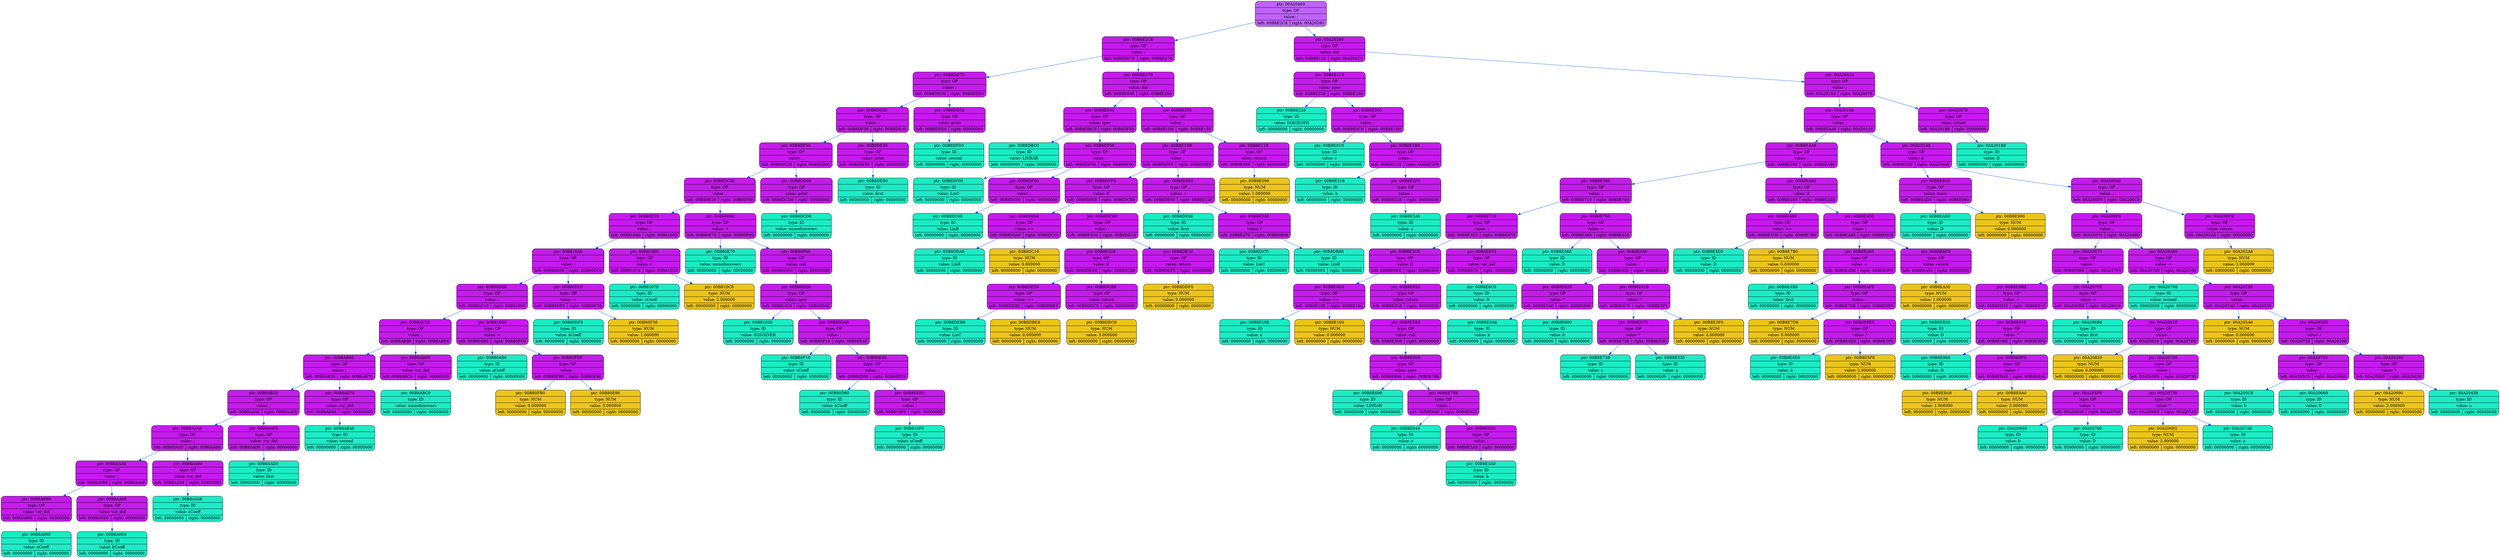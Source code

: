 digraph
{
    rankdir=TP

        node00A20460[shape=record,style="rounded,filled",fillcolor="#BF62FC",label="{ ptr: 00A20460 | type: OP | value: ;| { left: 00B8E2C8 | right: 00A20280 }}"];
    node00A20460 -> node00B8E2C8[color="#0855F0"]
    node00B8E2C8[shape=record,style="rounded,filled",fillcolor="#C51BEC",label="{ ptr: 00B8E2C8 | type: OP | value: ;| { left: 00B8DD78 | right: 00B8E278 }}"];
    node00B8E2C8 -> node00B8DD78[color="#0855F0"]
    node00B8DD78[shape=record,style="rounded,filled",fillcolor="#C51BEC",label="{ ptr: 00B8DD78 | type: OP | value: ;| { left: 00B8DD28 | right: 00B8DD50 }}"];
    node00B8DD78 -> node00B8DD28[color="#0855F0"]
    node00B8DD28[shape=record,style="rounded,filled",fillcolor="#C51BEC",label="{ ptr: 00B8DD28 | type: OP | value: ;| { left: 00B8DF30 | right: 00B8DE40 }}"];
    node00B8DD28 -> node00B8DF30[color="#0855F0"]
    node00B8DF30[shape=record,style="rounded,filled",fillcolor="#C51BEC",label="{ ptr: 00B8DF30 | type: OP | value: ;| { left: 00B8DC38 | right: 00B8DD00 }}"];
    node00B8DF30 -> node00B8DC38[color="#0855F0"]
    node00B8DC38[shape=record,style="rounded,filled",fillcolor="#C51BEC",label="{ ptr: 00B8DC38 | type: OP | value: ;| { left: 00B80E20 | right: 00B80F88 }}"];
    node00B8DC38 -> node00B80E20[color="#0855F0"]
    node00B80E20[shape=record,style="rounded,filled",fillcolor="#C51BEC",label="{ ptr: 00B80E20 | type: OP | value: ;| { left: 00B810A0 | right: 00B81000 }}"];
    node00B80E20 -> node00B810A0[color="#0855F0"]
    node00B810A0[shape=record,style="rounded,filled",fillcolor="#C51BEC",label="{ ptr: 00B810A0 | type: OP | value: ;| { left: 00B80D58 | right: 00B80EC0 }}"];
    node00B810A0 -> node00B80D58[color="#0855F0"]
    node00B80D58[shape=record,style="rounded,filled",fillcolor="#C51BEC",label="{ ptr: 00B80D58 | type: OP | value: ;| { left: 00B8AC10 | right: 00B81050 }}"];
    node00B80D58 -> node00B8AC10[color="#0855F0"]
    node00B8AC10[shape=record,style="rounded,filled",fillcolor="#C51BEC",label="{ ptr: 00B8AC10 | type: OP | value: ;| { left: 00B8AB98 | right: 00B8ABE8 }}"];
    node00B8AC10 -> node00B8AB98[color="#0855F0"]
    node00B8AB98[shape=record,style="rounded,filled",fillcolor="#C51BEC",label="{ ptr: 00B8AB98 | type: OP | value: ;| { left: 00B8AB20 | right: 00B8AB70 }}"];
    node00B8AB98 -> node00B8AB20[color="#0855F0"]
    node00B8AB20[shape=record,style="rounded,filled",fillcolor="#C51BEC",label="{ ptr: 00B8AB20 | type: OP | value: ;| { left: 00B8AAA8 | right: 00B8AAF8 }}"];
    node00B8AB20 -> node00B8AAA8[color="#0855F0"]
    node00B8AAA8[shape=record,style="rounded,filled",fillcolor="#C51BEC",label="{ ptr: 00B8AAA8 | type: OP | value: ;| { left: 00B8AA30 | right: 00B8AA80 }}"];
    node00B8AAA8 -> node00B8AA30[color="#0855F0"]
    node00B8AA30[shape=record,style="rounded,filled",fillcolor="#C51BEC",label="{ ptr: 00B8AA30 | type: OP | value: ;| { left: 00B8A9B8 | right: 00B8AA08 }}"];
    node00B8AA30 -> node00B8A9B8[color="#0855F0"]
    node00B8A9B8[shape=record,style="rounded,filled",fillcolor="#C51BEC",label="{ ptr: 00B8A9B8 | type: OP | value: var_def| { left: 00B8A990 | right: 00000000 }}"];
    node00B8A9B8 -> node00B8A990[color="#0855F0"]
    node00B8A990[shape=record,style="rounded,filled",fillcolor="#1BECC5",label="{ ptr: 00B8A990 | type: ID | value: aCoeff| { left: 00000000 | right: 00000000 }}"];
    node00B8AA30 -> node00B8AA08[color="#0855F0"]
    node00B8AA08[shape=record,style="rounded,filled",fillcolor="#C51BEC",label="{ ptr: 00B8AA08 | type: OP | value: var_def| { left: 00B8A9E0 | right: 00000000 }}"];
    node00B8AA08 -> node00B8A9E0[color="#0855F0"]
    node00B8A9E0[shape=record,style="rounded,filled",fillcolor="#1BECC5",label="{ ptr: 00B8A9E0 | type: ID | value: bCoeff| { left: 00000000 | right: 00000000 }}"];
    node00B8AAA8 -> node00B8AA80[color="#0855F0"]
    node00B8AA80[shape=record,style="rounded,filled",fillcolor="#C51BEC",label="{ ptr: 00B8AA80 | type: OP | value: var_def| { left: 00B8AA58 | right: 00000000 }}"];
    node00B8AA80 -> node00B8AA58[color="#0855F0"]
    node00B8AA58[shape=record,style="rounded,filled",fillcolor="#1BECC5",label="{ ptr: 00B8AA58 | type: ID | value: cCoeff| { left: 00000000 | right: 00000000 }}"];
    node00B8AB20 -> node00B8AAF8[color="#0855F0"]
    node00B8AAF8[shape=record,style="rounded,filled",fillcolor="#C51BEC",label="{ ptr: 00B8AAF8 | type: OP | value: var_def| { left: 00B8AAD0 | right: 00000000 }}"];
    node00B8AAF8 -> node00B8AAD0[color="#0855F0"]
    node00B8AAD0[shape=record,style="rounded,filled",fillcolor="#1BECC5",label="{ ptr: 00B8AAD0 | type: ID | value: first| { left: 00000000 | right: 00000000 }}"];
    node00B8AB98 -> node00B8AB70[color="#0855F0"]
    node00B8AB70[shape=record,style="rounded,filled",fillcolor="#C51BEC",label="{ ptr: 00B8AB70 | type: OP | value: var_def| { left: 00B8AB48 | right: 00000000 }}"];
    node00B8AB70 -> node00B8AB48[color="#0855F0"]
    node00B8AB48[shape=record,style="rounded,filled",fillcolor="#1BECC5",label="{ ptr: 00B8AB48 | type: ID | value: second| { left: 00000000 | right: 00000000 }}"];
    node00B8AC10 -> node00B8ABE8[color="#0855F0"]
    node00B8ABE8[shape=record,style="rounded,filled",fillcolor="#C51BEC",label="{ ptr: 00B8ABE8 | type: OP | value: var_def| { left: 00B8ABC0 | right: 00000000 }}"];
    node00B8ABE8 -> node00B8ABC0[color="#0855F0"]
    node00B8ABC0[shape=record,style="rounded,filled",fillcolor="#1BECC5",label="{ ptr: 00B8ABC0 | type: ID | value: numofanswers| { left: 00000000 | right: 00000000 }}"];
    node00B80D58 -> node00B81050[color="#0855F0"]
    node00B81050[shape=record,style="rounded,filled",fillcolor="#C51BEC",label="{ ptr: 00B81050 | type: OP | value: =| { left: 00B804B0 | right: 00B80FD8 }}"];
    node00B81050 -> node00B804B0[color="#0855F0"]
    node00B804B0[shape=record,style="rounded,filled",fillcolor="#1BECC5",label="{ ptr: 00B804B0 | type: ID | value: aCoeff| { left: 00000000 | right: 00000000 }}"];
    node00B81050 -> node00B80FD8[color="#0855F0"]
    node00B80FD8[shape=record,style="rounded,filled",fillcolor="#C51BEC",label="{ ptr: 00B80FD8 | type: OP | value: -| { left: 00B80FB0 | right: 00B80E98 }}"];
    node00B80FD8 -> node00B80FB0[color="#0855F0"]
    node00B80FB0[shape=record,style="rounded,filled",fillcolor="#ECC51B",label="{ ptr: 00B80FB0 | type: NUM | value: 0.000000| { left: 00000000 | right: 00000000 }}"];
    node00B80FD8 -> node00B80E98[color="#0855F0"]
    node00B80E98[shape=record,style="rounded,filled",fillcolor="#ECC51B",label="{ ptr: 00B80E98 | type: NUM | value: 5.000000| { left: 00000000 | right: 00000000 }}"];
    node00B810A0 -> node00B80EC0[color="#0855F0"]
    node00B80EC0[shape=record,style="rounded,filled",fillcolor="#C51BEC",label="{ ptr: 00B80EC0 | type: OP | value: =| { left: 00B80DF8 | right: 00B80F38 }}"];
    node00B80EC0 -> node00B80DF8[color="#0855F0"]
    node00B80DF8[shape=record,style="rounded,filled",fillcolor="#1BECC5",label="{ ptr: 00B80DF8 | type: ID | value: bCoeff| { left: 00000000 | right: 00000000 }}"];
    node00B80EC0 -> node00B80F38[color="#0855F0"]
    node00B80F38[shape=record,style="rounded,filled",fillcolor="#ECC51B",label="{ ptr: 00B80F38 | type: NUM | value: 1.000000| { left: 00000000 | right: 00000000 }}"];
    node00B80E20 -> node00B81000[color="#0855F0"]
    node00B81000[shape=record,style="rounded,filled",fillcolor="#C51BEC",label="{ ptr: 00B81000 | type: OP | value: =| { left: 00B81078 | right: 00B810C8 }}"];
    node00B81000 -> node00B81078[color="#0855F0"]
    node00B81078[shape=record,style="rounded,filled",fillcolor="#1BECC5",label="{ ptr: 00B81078 | type: ID | value: cCoeff| { left: 00000000 | right: 00000000 }}"];
    node00B81000 -> node00B810C8[color="#0855F0"]
    node00B810C8[shape=record,style="rounded,filled",fillcolor="#ECC51B",label="{ ptr: 00B810C8 | type: NUM | value: 2.000000| { left: 00000000 | right: 00000000 }}"];
    node00B8DC38 -> node00B80F88[color="#0855F0"]
    node00B80F88[shape=record,style="rounded,filled",fillcolor="#C51BEC",label="{ ptr: 00B80F88 | type: OP | value: =| { left: 00B80E70 | right: 00B80F60 }}"];
    node00B80F88 -> node00B80E70[color="#0855F0"]
    node00B80E70[shape=record,style="rounded,filled",fillcolor="#1BECC5",label="{ ptr: 00B80E70 | type: ID | value: numofanswers| { left: 00000000 | right: 00000000 }}"];
    node00B80F88 -> node00B80F60[color="#0855F0"]
    node00B80F60[shape=record,style="rounded,filled",fillcolor="#C51BEC",label="{ ptr: 00B80F60 | type: OP | value: call| { left: 00B80DD0 | right: 00000000 }}"];
    node00B80F60 -> node00B80DD0[color="#0855F0"]
    node00B80DD0[shape=record,style="rounded,filled",fillcolor="#C51BEC",label="{ ptr: 00B80DD0 | type: OP | value: spec| { left: 00B81028 | right: 00B80DA8 }}"];
    node00B80DD0 -> node00B81028[color="#0855F0"]
    node00B81028[shape=record,style="rounded,filled",fillcolor="#1BECC5",label="{ ptr: 00B81028 | type: ID | value: SQSOLVER| { left: 00000000 | right: 00000000 }}"];
    node00B80DD0 -> node00B80DA8[color="#0855F0"]
    node00B80DA8[shape=record,style="rounded,filled",fillcolor="#C51BEC",label="{ ptr: 00B80DA8 | type: OP | value: ;| { left: 00B80F10 | right: 00B80E48 }}"];
    node00B80DA8 -> node00B80F10[color="#0855F0"]
    node00B80F10[shape=record,style="rounded,filled",fillcolor="#1BECC5",label="{ ptr: 00B80F10 | type: ID | value: cCoeff| { left: 00000000 | right: 00000000 }}"];
    node00B80DA8 -> node00B80E48[color="#0855F0"]
    node00B80E48[shape=record,style="rounded,filled",fillcolor="#C51BEC",label="{ ptr: 00B80E48 | type: OP | value: ;| { left: 00B80D80 | right: 00B80EE8 }}"];
    node00B80E48 -> node00B80D80[color="#0855F0"]
    node00B80D80[shape=record,style="rounded,filled",fillcolor="#1BECC5",label="{ ptr: 00B80D80 | type: ID | value: bCoeff| { left: 00000000 | right: 00000000 }}"];
    node00B80E48 -> node00B80EE8[color="#0855F0"]
    node00B80EE8[shape=record,style="rounded,filled",fillcolor="#C51BEC",label="{ ptr: 00B80EE8 | type: OP | value: ;| { left: 00B810F0 | right: 00000000 }}"];
    node00B80EE8 -> node00B810F0[color="#0855F0"]
    node00B810F0[shape=record,style="rounded,filled",fillcolor="#1BECC5",label="{ ptr: 00B810F0 | type: ID | value: aCoeff| { left: 00000000 | right: 00000000 }}"];
    node00B8DF30 -> node00B8DD00[color="#0855F0"]
    node00B8DD00[shape=record,style="rounded,filled",fillcolor="#C51BEC",label="{ ptr: 00B8DD00 | type: OP | value: print| { left: 00B8DCD8 | right: 00000000 }}"];
    node00B8DD00 -> node00B8DCD8[color="#0855F0"]
    node00B8DCD8[shape=record,style="rounded,filled",fillcolor="#1BECC5",label="{ ptr: 00B8DCD8 | type: ID | value: numofanswers| { left: 00000000 | right: 00000000 }}"];
    node00B8DD28 -> node00B8DE40[color="#0855F0"]
    node00B8DE40[shape=record,style="rounded,filled",fillcolor="#C51BEC",label="{ ptr: 00B8DE40 | type: OP | value: print| { left: 00B8DE90 | right: 00000000 }}"];
    node00B8DE40 -> node00B8DE90[color="#0855F0"]
    node00B8DE90[shape=record,style="rounded,filled",fillcolor="#1BECC5",label="{ ptr: 00B8DE90 | type: ID | value: first| { left: 00000000 | right: 00000000 }}"];
    node00B8DD78 -> node00B8DD50[color="#0855F0"]
    node00B8DD50[shape=record,style="rounded,filled",fillcolor="#C51BEC",label="{ ptr: 00B8DD50 | type: OP | value: print| { left: 00B8DFD0 | right: 00000000 }}"];
    node00B8DD50 -> node00B8DFD0[color="#0855F0"]
    node00B8DFD0[shape=record,style="rounded,filled",fillcolor="#1BECC5",label="{ ptr: 00B8DFD0 | type: ID | value: second| { left: 00000000 | right: 00000000 }}"];
    node00B8E2C8 -> node00B8E278[color="#0855F0"]
    node00B8E278[shape=record,style="rounded,filled",fillcolor="#C51BEC",label="{ ptr: 00B8E278 | type: OP | value: def| { left: 00B8E048 | right: 00B8E250 }}"];
    node00B8E278 -> node00B8E048[color="#0855F0"]
    node00B8E048[shape=record,style="rounded,filled",fillcolor="#C51BEC",label="{ ptr: 00B8E048 | type: OP | value: spec| { left: 00B8DBC0 | right: 00B8DF58 }}"];
    node00B8E048 -> node00B8DBC0[color="#0855F0"]
    node00B8DBC0[shape=record,style="rounded,filled",fillcolor="#1BECC5",label="{ ptr: 00B8DBC0 | type: ID | value: LINEAR| { left: 00000000 | right: 00000000 }}"];
    node00B8E048 -> node00B8DF58[color="#0855F0"]
    node00B8DF58[shape=record,style="rounded,filled",fillcolor="#C51BEC",label="{ ptr: 00B8DF58 | type: OP | value: ;| { left: 00B8DF08 | right: 00B8DF80 }}"];
    node00B8DF58 -> node00B8DF08[color="#0855F0"]
    node00B8DF08[shape=record,style="rounded,filled",fillcolor="#1BECC5",label="{ ptr: 00B8DF08 | type: ID | value: LinC| { left: 00000000 | right: 00000000 }}"];
    node00B8DF58 -> node00B8DF80[color="#0855F0"]
    node00B8DF80[shape=record,style="rounded,filled",fillcolor="#C51BEC",label="{ ptr: 00B8DF80 | type: OP | value: ;| { left: 00B8DC60 | right: 00000000 }}"];
    node00B8DF80 -> node00B8DC60[color="#0855F0"]
    node00B8DC60[shape=record,style="rounded,filled",fillcolor="#1BECC5",label="{ ptr: 00B8DC60 | type: ID | value: LinB| { left: 00000000 | right: 00000000 }}"];
    node00B8E278 -> node00B8E250[color="#0855F0"]
    node00B8E250[shape=record,style="rounded,filled",fillcolor="#C51BEC",label="{ ptr: 00B8E250 | type: OP | value: ;| { left: 00B8E1D8 | right: 00B8E138 }}"];
    node00B8E250 -> node00B8E1D8[color="#0855F0"]
    node00B8E1D8[shape=record,style="rounded,filled",fillcolor="#C51BEC",label="{ ptr: 00B8E1D8 | type: OP | value: ;| { left: 00B8DFF8 | right: 00B8E0E8 }}"];
    node00B8E1D8 -> node00B8DFF8[color="#0855F0"]
    node00B8DFF8[shape=record,style="rounded,filled",fillcolor="#C51BEC",label="{ ptr: 00B8DFF8 | type: OP | value: if| { left: 00B8DFA8 | right: 00B8DCB0 }}"];
    node00B8DFF8 -> node00B8DFA8[color="#0855F0"]
    node00B8DFA8[shape=record,style="rounded,filled",fillcolor="#C51BEC",label="{ ptr: 00B8DFA8 | type: OP | value: ==| { left: 00B8DDA0 | right: 00B8DC10 }}"];
    node00B8DFA8 -> node00B8DDA0[color="#0855F0"]
    node00B8DDA0[shape=record,style="rounded,filled",fillcolor="#1BECC5",label="{ ptr: 00B8DDA0 | type: ID | value: LinB| { left: 00000000 | right: 00000000 }}"];
    node00B8DFA8 -> node00B8DC10[color="#0855F0"]
    node00B8DC10[shape=record,style="rounded,filled",fillcolor="#ECC51B",label="{ ptr: 00B8DC10 | type: NUM | value: 0.000000| { left: 00000000 | right: 00000000 }}"];
    node00B8DFF8 -> node00B8DCB0[color="#0855F0"]
    node00B8DCB0[shape=record,style="rounded,filled",fillcolor="#C51BEC",label="{ ptr: 00B8DCB0 | type: OP | value: ;| { left: 00B8E020 | right: 00B8DE18 }}"];
    node00B8DCB0 -> node00B8E020[color="#0855F0"]
    node00B8E020[shape=record,style="rounded,filled",fillcolor="#C51BEC",label="{ ptr: 00B8E020 | type: OP | value: if| { left: 00B8DEE0 | right: 00B8DC88 }}"];
    node00B8E020 -> node00B8DEE0[color="#0855F0"]
    node00B8DEE0[shape=record,style="rounded,filled",fillcolor="#C51BEC",label="{ ptr: 00B8DEE0 | type: OP | value: ==| { left: 00B8DEB8 | right: 00B8DBE8 }}"];
    node00B8DEE0 -> node00B8DEB8[color="#0855F0"]
    node00B8DEB8[shape=record,style="rounded,filled",fillcolor="#1BECC5",label="{ ptr: 00B8DEB8 | type: ID | value: LinC| { left: 00000000 | right: 00000000 }}"];
    node00B8DEE0 -> node00B8DBE8[color="#0855F0"]
    node00B8DBE8[shape=record,style="rounded,filled",fillcolor="#ECC51B",label="{ ptr: 00B8DBE8 | type: NUM | value: 0.000000| { left: 00000000 | right: 00000000 }}"];
    node00B8E020 -> node00B8DC88[color="#0855F0"]
    node00B8DC88[shape=record,style="rounded,filled",fillcolor="#C51BEC",label="{ ptr: 00B8DC88 | type: OP | value: return| { left: 00B8DDC8 | right: 00000000 }}"];
    node00B8DC88 -> node00B8DDC8[color="#0855F0"]
    node00B8DDC8[shape=record,style="rounded,filled",fillcolor="#ECC51B",label="{ ptr: 00B8DDC8 | type: NUM | value: 5.000000| { left: 00000000 | right: 00000000 }}"];
    node00B8DCB0 -> node00B8DE18[color="#0855F0"]
    node00B8DE18[shape=record,style="rounded,filled",fillcolor="#C51BEC",label="{ ptr: 00B8DE18 | type: OP | value: return| { left: 00B8DDF0 | right: 00000000 }}"];
    node00B8DE18 -> node00B8DDF0[color="#0855F0"]
    node00B8DDF0[shape=record,style="rounded,filled",fillcolor="#ECC51B",label="{ ptr: 00B8DDF0 | type: NUM | value: 0.000000| { left: 00000000 | right: 00000000 }}"];
    node00B8E1D8 -> node00B8E0E8[color="#0855F0"]
    node00B8E0E8[shape=record,style="rounded,filled",fillcolor="#C51BEC",label="{ ptr: 00B8E0E8 | type: OP | value: =| { left: 00B8DE68 | right: 00B8E340 }}"];
    node00B8E0E8 -> node00B8DE68[color="#0855F0"]
    node00B8DE68[shape=record,style="rounded,filled",fillcolor="#1BECC5",label="{ ptr: 00B8DE68 | type: ID | value: first| { left: 00000000 | right: 00000000 }}"];
    node00B8E0E8 -> node00B8E340[color="#0855F0"]
    node00B8E340[shape=record,style="rounded,filled",fillcolor="#C51BEC",label="{ ptr: 00B8E340 | type: OP | value: /| { left: 00B8E070 | right: 00B8DB98 }}"];
    node00B8E340 -> node00B8E070[color="#0855F0"]
    node00B8E070[shape=record,style="rounded,filled",fillcolor="#1BECC5",label="{ ptr: 00B8E070 | type: ID | value: LinC| { left: 00000000 | right: 00000000 }}"];
    node00B8E340 -> node00B8DB98[color="#0855F0"]
    node00B8DB98[shape=record,style="rounded,filled",fillcolor="#1BECC5",label="{ ptr: 00B8DB98 | type: ID | value: LinB| { left: 00000000 | right: 00000000 }}"];
    node00B8E250 -> node00B8E138[color="#0855F0"]
    node00B8E138[shape=record,style="rounded,filled",fillcolor="#C51BEC",label="{ ptr: 00B8E138 | type: OP | value: return| { left: 00B8E098 | right: 00000000 }}"];
    node00B8E138 -> node00B8E098[color="#0855F0"]
    node00B8E098[shape=record,style="rounded,filled",fillcolor="#ECC51B",label="{ ptr: 00B8E098 | type: NUM | value: 1.000000| { left: 00000000 | right: 00000000 }}"];
    node00A20460 -> node00A20280[color="#0855F0"]
    node00A20280[shape=record,style="rounded,filled",fillcolor="#C51BEC",label="{ ptr: 00A20280 | type: OP | value: def| { left: 00B8E110 | right: 00A20410 }}"];
    node00A20280 -> node00B8E110[color="#0855F0"]
    node00B8E110[shape=record,style="rounded,filled",fillcolor="#C51BEC",label="{ ptr: 00B8E110 | type: OP | value: spec| { left: 00B8E228 | right: 00B8E200 }}"];
    node00B8E110 -> node00B8E228[color="#0855F0"]
    node00B8E228[shape=record,style="rounded,filled",fillcolor="#1BECC5",label="{ ptr: 00B8E228 | type: ID | value: SQSOLVER| { left: 00000000 | right: 00000000 }}"];
    node00B8E110 -> node00B8E200[color="#0855F0"]
    node00B8E200[shape=record,style="rounded,filled",fillcolor="#C51BEC",label="{ ptr: 00B8E200 | type: OP | value: ;| { left: 00B8E0C0 | right: 00B8E1B0 }}"];
    node00B8E200 -> node00B8E0C0[color="#0855F0"]
    node00B8E0C0[shape=record,style="rounded,filled",fillcolor="#1BECC5",label="{ ptr: 00B8E0C0 | type: ID | value: c| { left: 00000000 | right: 00000000 }}"];
    node00B8E200 -> node00B8E1B0[color="#0855F0"]
    node00B8E1B0[shape=record,style="rounded,filled",fillcolor="#C51BEC",label="{ ptr: 00B8E1B0 | type: OP | value: ;| { left: 00B8E318 | right: 00B8E2F0 }}"];
    node00B8E1B0 -> node00B8E318[color="#0855F0"]
    node00B8E318[shape=record,style="rounded,filled",fillcolor="#1BECC5",label="{ ptr: 00B8E318 | type: ID | value: b| { left: 00000000 | right: 00000000 }}"];
    node00B8E1B0 -> node00B8E2F0[color="#0855F0"]
    node00B8E2F0[shape=record,style="rounded,filled",fillcolor="#C51BEC",label="{ ptr: 00B8E2F0 | type: OP | value: ;| { left: 00B8E2A0 | right: 00000000 }}"];
    node00B8E2F0 -> node00B8E2A0[color="#0855F0"]
    node00B8E2A0[shape=record,style="rounded,filled",fillcolor="#1BECC5",label="{ ptr: 00B8E2A0 | type: ID | value: a| { left: 00000000 | right: 00000000 }}"];
    node00A20280 -> node00A20410[color="#0855F0"]
    node00A20410[shape=record,style="rounded,filled",fillcolor="#C51BEC",label="{ ptr: 00A20410 | type: OP | value: ;| { left: 00A20168 | right: 00A20078 }}"];
    node00A20410 -> node00A20168[color="#0855F0"]
    node00A20168[shape=record,style="rounded,filled",fillcolor="#C51BEC",label="{ ptr: 00A20168 | type: OP | value: ;| { left: 00B8EAA8 | right: 00A20140 }}"];
    node00A20168 -> node00B8EAA8[color="#0855F0"]
    node00B8EAA8[shape=record,style="rounded,filled",fillcolor="#C51BEC",label="{ ptr: 00B8EAA8 | type: OP | value: ;| { left: 00B8E580 | right: 00B8EA80 }}"];
    node00B8EAA8 -> node00B8E580[color="#0855F0"]
    node00B8E580[shape=record,style="rounded,filled",fillcolor="#C51BEC",label="{ ptr: 00B8E580 | type: OP | value: ;| { left: 00B8E710 | right: 00B8E760 }}"];
    node00B8E580 -> node00B8E710[color="#0855F0"]
    node00B8E710[shape=record,style="rounded,filled",fillcolor="#C51BEC",label="{ ptr: 00B8E710 | type: OP | value: ;| { left: 00B8E3C8 | right: 00B8E878 }}"];
    node00B8E710 -> node00B8E3C8[color="#0855F0"]
    node00B8E3C8[shape=record,style="rounded,filled",fillcolor="#C51BEC",label="{ ptr: 00B8E3C8 | type: OP | value: if| { left: 00B8E6E8 | right: 00B8E850 }}"];
    node00B8E3C8 -> node00B8E6E8[color="#0855F0"]
    node00B8E6E8[shape=record,style="rounded,filled",fillcolor="#C51BEC",label="{ ptr: 00B8E6E8 | type: OP | value: ==| { left: 00B8E188 | right: 00B8E160 }}"];
    node00B8E6E8 -> node00B8E188[color="#0855F0"]
    node00B8E188[shape=record,style="rounded,filled",fillcolor="#1BECC5",label="{ ptr: 00B8E188 | type: ID | value: a| { left: 00000000 | right: 00000000 }}"];
    node00B8E6E8 -> node00B8E160[color="#0855F0"]
    node00B8E160[shape=record,style="rounded,filled",fillcolor="#ECC51B",label="{ ptr: 00B8E160 | type: NUM | value: 0.000000| { left: 00000000 | right: 00000000 }}"];
    node00B8E3C8 -> node00B8E850[color="#0855F0"]
    node00B8E850[shape=record,style="rounded,filled",fillcolor="#C51BEC",label="{ ptr: 00B8E850 | type: OP | value: return| { left: 00B8E558 | right: 00000000 }}"];
    node00B8E850 -> node00B8E558[color="#0855F0"]
    node00B8E558[shape=record,style="rounded,filled",fillcolor="#C51BEC",label="{ ptr: 00B8E558 | type: OP | value: call| { left: 00B8E508 | right: 00000000 }}"];
    node00B8E558 -> node00B8E508[color="#0855F0"]
    node00B8E508[shape=record,style="rounded,filled",fillcolor="#C51BEC",label="{ ptr: 00B8E508 | type: OP | value: spec| { left: 00B8E698 | right: 00B8E788 }}"];
    node00B8E508 -> node00B8E698[color="#0855F0"]
    node00B8E698[shape=record,style="rounded,filled",fillcolor="#1BECC5",label="{ ptr: 00B8E698 | type: ID | value: LINEAR| { left: 00000000 | right: 00000000 }}"];
    node00B8E508 -> node00B8E788[color="#0855F0"]
    node00B8E788[shape=record,style="rounded,filled",fillcolor="#C51BEC",label="{ ptr: 00B8E788 | type: OP | value: ;| { left: 00B8E648 | right: 00B8E620 }}"];
    node00B8E788 -> node00B8E648[color="#0855F0"]
    node00B8E648[shape=record,style="rounded,filled",fillcolor="#1BECC5",label="{ ptr: 00B8E648 | type: ID | value: c| { left: 00000000 | right: 00000000 }}"];
    node00B8E788 -> node00B8E620[color="#0855F0"]
    node00B8E620[shape=record,style="rounded,filled",fillcolor="#C51BEC",label="{ ptr: 00B8E620 | type: OP | value: ;| { left: 00B8E3A0 | right: 00000000 }}"];
    node00B8E620 -> node00B8E3A0[color="#0855F0"]
    node00B8E3A0[shape=record,style="rounded,filled",fillcolor="#1BECC5",label="{ ptr: 00B8E3A0 | type: ID | value: b| { left: 00000000 | right: 00000000 }}"];
    node00B8E710 -> node00B8E878[color="#0855F0"]
    node00B8E878[shape=record,style="rounded,filled",fillcolor="#C51BEC",label="{ ptr: 00B8E878 | type: OP | value: var_def| { left: 00B8E6C0 | right: 00000000 }}"];
    node00B8E878 -> node00B8E6C0[color="#0855F0"]
    node00B8E6C0[shape=record,style="rounded,filled",fillcolor="#1BECC5",label="{ ptr: 00B8E6C0 | type: ID | value: D| { left: 00000000 | right: 00000000 }}"];
    node00B8E580 -> node00B8E760[color="#0855F0"]
    node00B8E760[shape=record,style="rounded,filled",fillcolor="#C51BEC",label="{ ptr: 00B8E760 | type: OP | value: =| { left: 00B8E468 | right: 00B8E440 }}"];
    node00B8E760 -> node00B8E468[color="#0855F0"]
    node00B8E468[shape=record,style="rounded,filled",fillcolor="#1BECC5",label="{ ptr: 00B8E468 | type: ID | value: D| { left: 00000000 | right: 00000000 }}"];
    node00B8E760 -> node00B8E440[color="#0855F0"]
    node00B8E440[shape=record,style="rounded,filled",fillcolor="#C51BEC",label="{ ptr: 00B8E440 | type: OP | value: -| { left: 00B8E828 | right: 00B8E418 }}"];
    node00B8E440 -> node00B8E828[color="#0855F0"]
    node00B8E828[shape=record,style="rounded,filled",fillcolor="#C51BEC",label="{ ptr: 00B8E828 | type: OP | value: *| { left: 00B8E5A8 | right: 00B8E800 }}"];
    node00B8E828 -> node00B8E5A8[color="#0855F0"]
    node00B8E5A8[shape=record,style="rounded,filled",fillcolor="#1BECC5",label="{ ptr: 00B8E5A8 | type: ID | value: b| { left: 00000000 | right: 00000000 }}"];
    node00B8E828 -> node00B8E800[color="#0855F0"]
    node00B8E800[shape=record,style="rounded,filled",fillcolor="#1BECC5",label="{ ptr: 00B8E800 | type: ID | value: b| { left: 00000000 | right: 00000000 }}"];
    node00B8E440 -> node00B8E418[color="#0855F0"]
    node00B8E418[shape=record,style="rounded,filled",fillcolor="#C51BEC",label="{ ptr: 00B8E418 | type: OP | value: *| { left: 00B8E670 | right: 00B8E3F0 }}"];
    node00B8E418 -> node00B8E670[color="#0855F0"]
    node00B8E670[shape=record,style="rounded,filled",fillcolor="#C51BEC",label="{ ptr: 00B8E670 | type: OP | value: *| { left: 00B8E738 | right: 00B8E530 }}"];
    node00B8E670 -> node00B8E738[color="#0855F0"]
    node00B8E738[shape=record,style="rounded,filled",fillcolor="#1BECC5",label="{ ptr: 00B8E738 | type: ID | value: c| { left: 00000000 | right: 00000000 }}"];
    node00B8E670 -> node00B8E530[color="#0855F0"]
    node00B8E530[shape=record,style="rounded,filled",fillcolor="#1BECC5",label="{ ptr: 00B8E530 | type: ID | value: a| { left: 00000000 | right: 00000000 }}"];
    node00B8E418 -> node00B8E3F0[color="#0855F0"]
    node00B8E3F0[shape=record,style="rounded,filled",fillcolor="#ECC51B",label="{ ptr: 00B8E3F0 | type: NUM | value: 4.000000| { left: 00000000 | right: 00000000 }}"];
    node00B8EAA8 -> node00B8EA80[color="#0855F0"]
    node00B8EA80[shape=record,style="rounded,filled",fillcolor="#C51BEC",label="{ ptr: 00B8EA80 | type: OP | value: if| { left: 00B8E490 | right: 00B8EA58 }}"];
    node00B8EA80 -> node00B8E490[color="#0855F0"]
    node00B8E490[shape=record,style="rounded,filled",fillcolor="#C51BEC",label="{ ptr: 00B8E490 | type: OP | value: ==| { left: 00B8E5D0 | right: 00B8E7B0 }}"];
    node00B8E490 -> node00B8E5D0[color="#0855F0"]
    node00B8E5D0[shape=record,style="rounded,filled",fillcolor="#1BECC5",label="{ ptr: 00B8E5D0 | type: ID | value: D| { left: 00000000 | right: 00000000 }}"];
    node00B8E490 -> node00B8E7B0[color="#0855F0"]
    node00B8E7B0[shape=record,style="rounded,filled",fillcolor="#ECC51B",label="{ ptr: 00B8E7B0 | type: NUM | value: 0.000000| { left: 00000000 | right: 00000000 }}"];
    node00B8EA80 -> node00B8EA58[color="#0855F0"]
    node00B8EA58[shape=record,style="rounded,filled",fillcolor="#C51BEC",label="{ ptr: 00B8EA58 | type: OP | value: ;| { left: 00B8EA08 | right: 00B8E8C8 }}"];
    node00B8EA58 -> node00B8EA08[color="#0855F0"]
    node00B8EA08[shape=record,style="rounded,filled",fillcolor="#C51BEC",label="{ ptr: 00B8EA08 | type: OP | value: =| { left: 00B8E4B8 | right: 00B8EAF8 }}"];
    node00B8EA08 -> node00B8E4B8[color="#0855F0"]
    node00B8E4B8[shape=record,style="rounded,filled",fillcolor="#1BECC5",label="{ ptr: 00B8E4B8 | type: ID | value: first| { left: 00000000 | right: 00000000 }}"];
    node00B8EA08 -> node00B8EAF8[color="#0855F0"]
    node00B8EAF8[shape=record,style="rounded,filled",fillcolor="#C51BEC",label="{ ptr: 00B8EAF8 | type: OP | value: -| { left: 00B8E7D8 | right: 00B8E9E0 }}"];
    node00B8EAF8 -> node00B8E7D8[color="#0855F0"]
    node00B8E7D8[shape=record,style="rounded,filled",fillcolor="#ECC51B",label="{ ptr: 00B8E7D8 | type: NUM | value: 0.000000| { left: 00000000 | right: 00000000 }}"];
    node00B8EAF8 -> node00B8E9E0[color="#0855F0"]
    node00B8E9E0[shape=record,style="rounded,filled",fillcolor="#C51BEC",label="{ ptr: 00B8E9E0 | type: OP | value: /| { left: 00B8E4E0 | right: 00B8E5F8 }}"];
    node00B8E9E0 -> node00B8E4E0[color="#0855F0"]
    node00B8E4E0[shape=record,style="rounded,filled",fillcolor="#1BECC5",label="{ ptr: 00B8E4E0 | type: ID | value: b| { left: 00000000 | right: 00000000 }}"];
    node00B8E9E0 -> node00B8E5F8[color="#0855F0"]
    node00B8E5F8[shape=record,style="rounded,filled",fillcolor="#ECC51B",label="{ ptr: 00B8E5F8 | type: NUM | value: 2.000000| { left: 00000000 | right: 00000000 }}"];
    node00B8EA58 -> node00B8E8C8[color="#0855F0"]
    node00B8E8C8[shape=record,style="rounded,filled",fillcolor="#C51BEC",label="{ ptr: 00B8E8C8 | type: OP | value: return| { left: 00B8EA30 | right: 00000000 }}"];
    node00B8E8C8 -> node00B8EA30[color="#0855F0"]
    node00B8EA30[shape=record,style="rounded,filled",fillcolor="#ECC51B",label="{ ptr: 00B8EA30 | type: NUM | value: 1.000000| { left: 00000000 | right: 00000000 }}"];
    node00A20168 -> node00A20140[color="#0855F0"]
    node00A20140[shape=record,style="rounded,filled",fillcolor="#C51BEC",label="{ ptr: 00A20140 | type: OP | value: if| { left: 00B8E940 | right: 00A200A0 }}"];
    node00A20140 -> node00B8E940[color="#0855F0"]
    node00B8E940[shape=record,style="rounded,filled",fillcolor="#C51BEC",label="{ ptr: 00B8E940 | type: OP | value: more| { left: 00B8EAD0 | right: 00B8E990 }}"];
    node00B8E940 -> node00B8EAD0[color="#0855F0"]
    node00B8EAD0[shape=record,style="rounded,filled",fillcolor="#1BECC5",label="{ ptr: 00B8EAD0 | type: ID | value: D| { left: 00000000 | right: 00000000 }}"];
    node00B8E940 -> node00B8E990[color="#0855F0"]
    node00B8E990[shape=record,style="rounded,filled",fillcolor="#ECC51B",label="{ ptr: 00B8E990 | type: NUM | value: 0.000000| { left: 00000000 | right: 00000000 }}"];
    node00A20140 -> node00A200A0[color="#0855F0"]
    node00A200A0[shape=record,style="rounded,filled",fillcolor="#C51BEC",label="{ ptr: 00A200A0 | type: OP | value: ;| { left: 00A200F0 | right: 00A200C8 }}"];
    node00A200A0 -> node00A200F0[color="#0855F0"]
    node00A200F0[shape=record,style="rounded,filled",fillcolor="#C51BEC",label="{ ptr: 00A200F0 | type: OP | value: ;| { left: 00A20578 | right: 00A204B0 }}"];
    node00A200F0 -> node00A20578[color="#0855F0"]
    node00A20578[shape=record,style="rounded,filled",fillcolor="#C51BEC",label="{ ptr: 00A20578 | type: OP | value: ;| { left: 00B8E9B8 | right: 00A207F8 }}"];
    node00A20578 -> node00B8E9B8[color="#0855F0"]
    node00B8E9B8[shape=record,style="rounded,filled",fillcolor="#C51BEC",label="{ ptr: 00B8E9B8 | type: OP | value: =| { left: 00B8EB20 | right: 00B8E918 }}"];
    node00B8E9B8 -> node00B8EB20[color="#0855F0"]
    node00B8EB20[shape=record,style="rounded,filled",fillcolor="#1BECC5",label="{ ptr: 00B8EB20 | type: ID | value: D| { left: 00000000 | right: 00000000 }}"];
    node00B8E9B8 -> node00B8E918[color="#0855F0"]
    node00B8E918[shape=record,style="rounded,filled",fillcolor="#C51BEC",label="{ ptr: 00B8E918 | type: OP | value: ^| { left: 00B8E968 | right: 00B8E8F0 }}"];
    node00B8E918 -> node00B8E968[color="#0855F0"]
    node00B8E968[shape=record,style="rounded,filled",fillcolor="#1BECC5",label="{ ptr: 00B8E968 | type: ID | value: D| { left: 00000000 | right: 00000000 }}"];
    node00B8E918 -> node00B8E8F0[color="#0855F0"]
    node00B8E8F0[shape=record,style="rounded,filled",fillcolor="#C51BEC",label="{ ptr: 00B8E8F0 | type: OP | value: /| { left: 00B8EB48 | right: 00B8E8A0 }}"];
    node00B8E8F0 -> node00B8EB48[color="#0855F0"]
    node00B8EB48[shape=record,style="rounded,filled",fillcolor="#ECC51B",label="{ ptr: 00B8EB48 | type: NUM | value: 1.000000| { left: 00000000 | right: 00000000 }}"];
    node00B8E8F0 -> node00B8E8A0[color="#0855F0"]
    node00B8E8A0[shape=record,style="rounded,filled",fillcolor="#ECC51B",label="{ ptr: 00B8E8A0 | type: NUM | value: 2.000000| { left: 00000000 | right: 00000000 }}"];
    node00A20578 -> node00A207F8[color="#0855F0"]
    node00A207F8[shape=record,style="rounded,filled",fillcolor="#C51BEC",label="{ ptr: 00A207F8 | type: OP | value: =| { left: 00A206B8 | right: 00A20618 }}"];
    node00A207F8 -> node00A206B8[color="#0855F0"]
    node00A206B8[shape=record,style="rounded,filled",fillcolor="#1BECC5",label="{ ptr: 00A206B8 | type: ID | value: first| { left: 00000000 | right: 00000000 }}"];
    node00A207F8 -> node00A20618[color="#0855F0"]
    node00A20618[shape=record,style="rounded,filled",fillcolor="#C51BEC",label="{ ptr: 00A20618 | type: OP | value: -| { left: 00A20820 | right: 00A207D0 }}"];
    node00A20618 -> node00A20820[color="#0855F0"]
    node00A20820[shape=record,style="rounded,filled",fillcolor="#ECC51B",label="{ ptr: 00A20820 | type: NUM | value: 0.000000| { left: 00000000 | right: 00000000 }}"];
    node00A20618 -> node00A207D0[color="#0855F0"]
    node00A207D0[shape=record,style="rounded,filled",fillcolor="#C51BEC",label="{ ptr: 00A207D0 | type: OP | value: /| { left: 00A205F0 | right: 00A20730 }}"];
    node00A207D0 -> node00A205F0[color="#0855F0"]
    node00A205F0[shape=record,style="rounded,filled",fillcolor="#C51BEC",label="{ ptr: 00A205F0 | type: OP | value: +| { left: 00A20640 | right: 00A20780 }}"];
    node00A205F0 -> node00A20640[color="#0855F0"]
    node00A20640[shape=record,style="rounded,filled",fillcolor="#1BECC5",label="{ ptr: 00A20640 | type: ID | value: b| { left: 00000000 | right: 00000000 }}"];
    node00A205F0 -> node00A20780[color="#0855F0"]
    node00A20780[shape=record,style="rounded,filled",fillcolor="#1BECC5",label="{ ptr: 00A20780 | type: ID | value: D| { left: 00000000 | right: 00000000 }}"];
    node00A207D0 -> node00A20730[color="#0855F0"]
    node00A20730[shape=record,style="rounded,filled",fillcolor="#C51BEC",label="{ ptr: 00A20730 | type: OP | value: *| { left: 00A206E0 | right: 00A207A8 }}"];
    node00A20730 -> node00A206E0[color="#0855F0"]
    node00A206E0[shape=record,style="rounded,filled",fillcolor="#ECC51B",label="{ ptr: 00A206E0 | type: NUM | value: 2.000000| { left: 00000000 | right: 00000000 }}"];
    node00A20730 -> node00A207A8[color="#0855F0"]
    node00A207A8[shape=record,style="rounded,filled",fillcolor="#1BECC5",label="{ ptr: 00A207A8 | type: ID | value: a| { left: 00000000 | right: 00000000 }}"];
    node00A200F0 -> node00A204B0[color="#0855F0"]
    node00A204B0[shape=record,style="rounded,filled",fillcolor="#C51BEC",label="{ ptr: 00A204B0 | type: OP | value: =| { left: 00A20708 | right: 00A20190 }}"];
    node00A204B0 -> node00A20708[color="#0855F0"]
    node00A20708[shape=record,style="rounded,filled",fillcolor="#1BECC5",label="{ ptr: 00A20708 | type: ID | value: second| { left: 00000000 | right: 00000000 }}"];
    node00A204B0 -> node00A20190[color="#0855F0"]
    node00A20190[shape=record,style="rounded,filled",fillcolor="#C51BEC",label="{ ptr: 00A20190 | type: OP | value: -| { left: 00A205A0 | right: 00A20550 }}"];
    node00A20190 -> node00A205A0[color="#0855F0"]
    node00A205A0[shape=record,style="rounded,filled",fillcolor="#ECC51B",label="{ ptr: 00A205A0 | type: NUM | value: 0.000000| { left: 00000000 | right: 00000000 }}"];
    node00A20190 -> node00A20550[color="#0855F0"]
    node00A20550[shape=record,style="rounded,filled",fillcolor="#C51BEC",label="{ ptr: 00A20550 | type: OP | value: /| { left: 00A20758 | right: 00A20208 }}"];
    node00A20550 -> node00A20758[color="#0855F0"]
    node00A20758[shape=record,style="rounded,filled",fillcolor="#C51BEC",label="{ ptr: 00A20758 | type: OP | value: -| { left: 00A205C8 | right: 00A20668 }}"];
    node00A20758 -> node00A205C8[color="#0855F0"]
    node00A205C8[shape=record,style="rounded,filled",fillcolor="#1BECC5",label="{ ptr: 00A205C8 | type: ID | value: b| { left: 00000000 | right: 00000000 }}"];
    node00A20758 -> node00A20668[color="#0855F0"]
    node00A20668[shape=record,style="rounded,filled",fillcolor="#1BECC5",label="{ ptr: 00A20668 | type: ID | value: D| { left: 00000000 | right: 00000000 }}"];
    node00A20550 -> node00A20208[color="#0855F0"]
    node00A20208[shape=record,style="rounded,filled",fillcolor="#C51BEC",label="{ ptr: 00A20208 | type: OP | value: *| { left: 00A20690 | right: 00A20438 }}"];
    node00A20208 -> node00A20690[color="#0855F0"]
    node00A20690[shape=record,style="rounded,filled",fillcolor="#ECC51B",label="{ ptr: 00A20690 | type: NUM | value: 2.000000| { left: 00000000 | right: 00000000 }}"];
    node00A20208 -> node00A20438[color="#0855F0"]
    node00A20438[shape=record,style="rounded,filled",fillcolor="#1BECC5",label="{ ptr: 00A20438 | type: ID | value: a| { left: 00000000 | right: 00000000 }}"];
    node00A200A0 -> node00A200C8[color="#0855F0"]
    node00A200C8[shape=record,style="rounded,filled",fillcolor="#C51BEC",label="{ ptr: 00A200C8 | type: OP | value: return| { left: 00A202A8 | right: 00000000 }}"];
    node00A200C8 -> node00A202A8[color="#0855F0"]
    node00A202A8[shape=record,style="rounded,filled",fillcolor="#ECC51B",label="{ ptr: 00A202A8 | type: NUM | value: 2.000000| { left: 00000000 | right: 00000000 }}"];
    node00A20410 -> node00A20078[color="#0855F0"]
    node00A20078[shape=record,style="rounded,filled",fillcolor="#C51BEC",label="{ ptr: 00A20078 | type: OP | value: return| { left: 00A201B8 | right: 00000000 }}"];
    node00A20078 -> node00A201B8[color="#0855F0"]
    node00A201B8[shape=record,style="rounded,filled",fillcolor="#1BECC5",label="{ ptr: 00A201B8 | type: ID | value: D| { left: 00000000 | right: 00000000 }}"];
}